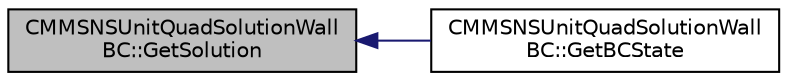 digraph "CMMSNSUnitQuadSolutionWallBC::GetSolution"
{
  edge [fontname="Helvetica",fontsize="10",labelfontname="Helvetica",labelfontsize="10"];
  node [fontname="Helvetica",fontsize="10",shape=record];
  rankdir="LR";
  Node29 [label="CMMSNSUnitQuadSolutionWall\lBC::GetSolution",height=0.2,width=0.4,color="black", fillcolor="grey75", style="filled", fontcolor="black"];
  Node29 -> Node30 [dir="back",color="midnightblue",fontsize="10",style="solid",fontname="Helvetica"];
  Node30 [label="CMMSNSUnitQuadSolutionWall\lBC::GetBCState",height=0.2,width=0.4,color="black", fillcolor="white", style="filled",URL="$class_c_m_m_s_n_s_unit_quad_solution_wall_b_c.html#a28eb7753a56e59de47ad55d43618d6e2",tooltip="Get the boundary conditions state for an exact solution. "];
}

